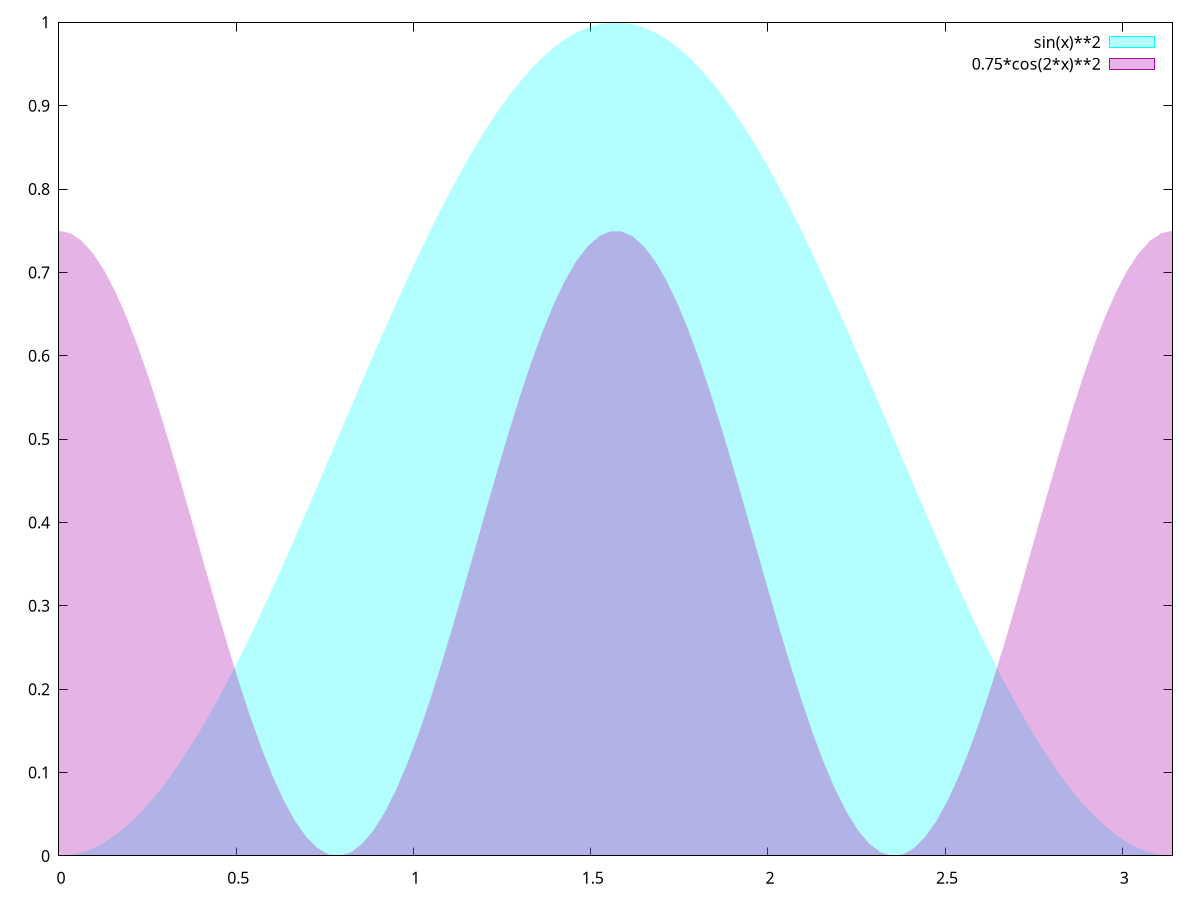 set term svg 
set out 'file.svg'
set style fill transparent solid 0.3
plot [0:pi] sin(x)**2 with filledcurves above y1=0 lc rgb  '#00ffff',\
            0.75*cos(2*x)**2 with filledcurves above y1=0 lc rgb '#aa00aa'
